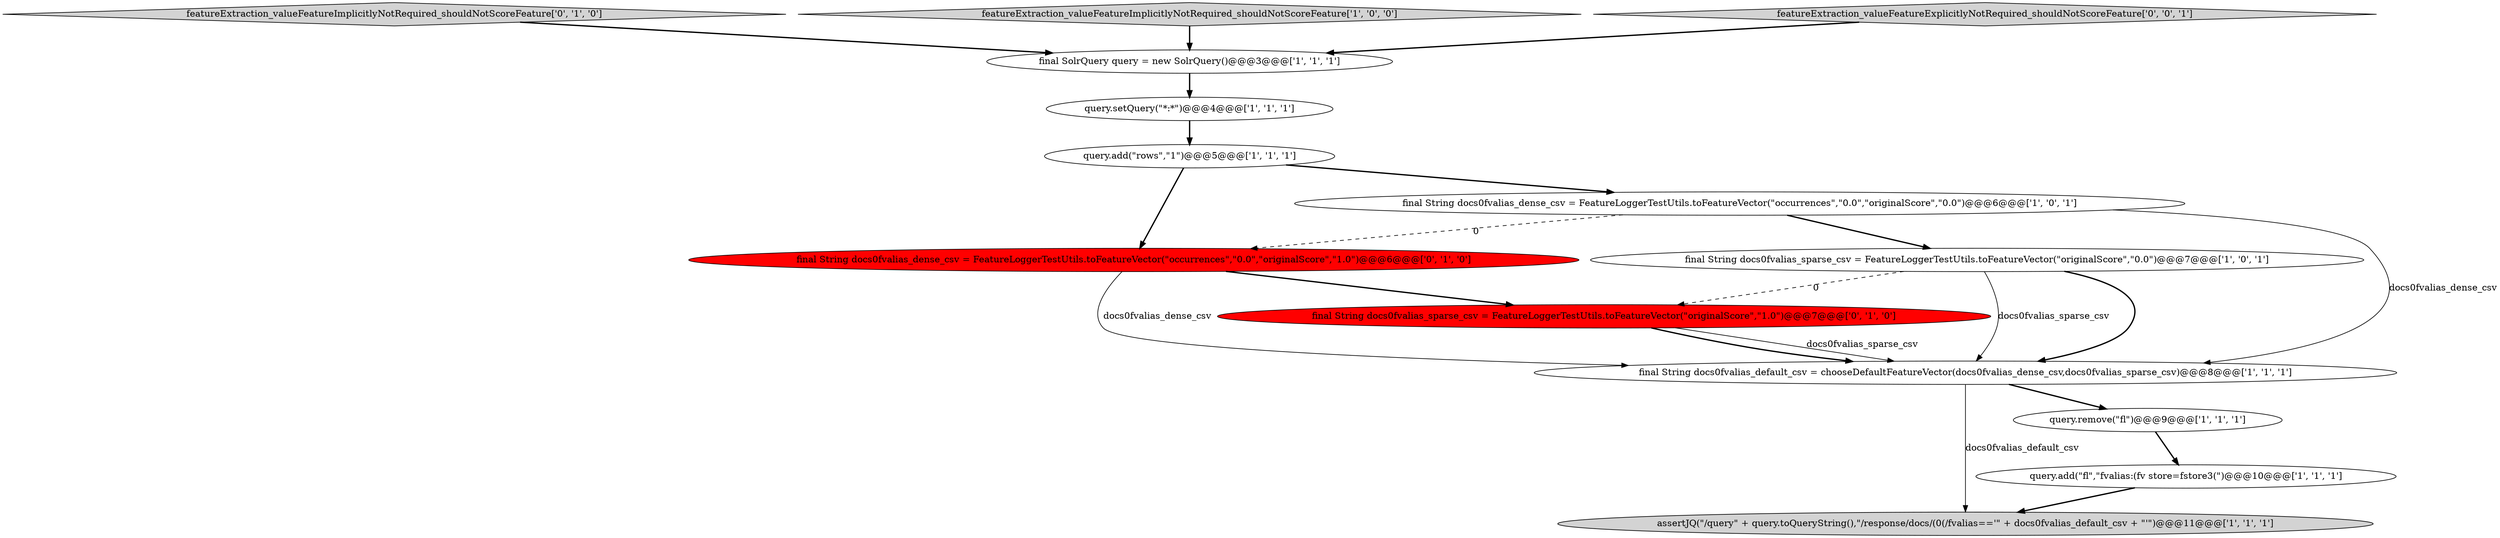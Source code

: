digraph {
7 [style = filled, label = "final SolrQuery query = new SolrQuery()@@@3@@@['1', '1', '1']", fillcolor = white, shape = ellipse image = "AAA0AAABBB1BBB"];
11 [style = filled, label = "final String docs0fvalias_dense_csv = FeatureLoggerTestUtils.toFeatureVector(\"occurrences\",\"0.0\",\"originalScore\",\"1.0\")@@@6@@@['0', '1', '0']", fillcolor = red, shape = ellipse image = "AAA1AAABBB2BBB"];
9 [style = filled, label = "query.setQuery(\"*:*\")@@@4@@@['1', '1', '1']", fillcolor = white, shape = ellipse image = "AAA0AAABBB1BBB"];
2 [style = filled, label = "assertJQ(\"/query\" + query.toQueryString(),\"/response/docs/(0(/fvalias=='\" + docs0fvalias_default_csv + \"'\")@@@11@@@['1', '1', '1']", fillcolor = lightgray, shape = ellipse image = "AAA0AAABBB1BBB"];
10 [style = filled, label = "featureExtraction_valueFeatureImplicitlyNotRequired_shouldNotScoreFeature['0', '1', '0']", fillcolor = lightgray, shape = diamond image = "AAA0AAABBB2BBB"];
6 [style = filled, label = "featureExtraction_valueFeatureImplicitlyNotRequired_shouldNotScoreFeature['1', '0', '0']", fillcolor = lightgray, shape = diamond image = "AAA0AAABBB1BBB"];
8 [style = filled, label = "final String docs0fvalias_dense_csv = FeatureLoggerTestUtils.toFeatureVector(\"occurrences\",\"0.0\",\"originalScore\",\"0.0\")@@@6@@@['1', '0', '1']", fillcolor = white, shape = ellipse image = "AAA0AAABBB1BBB"];
4 [style = filled, label = "final String docs0fvalias_default_csv = chooseDefaultFeatureVector(docs0fvalias_dense_csv,docs0fvalias_sparse_csv)@@@8@@@['1', '1', '1']", fillcolor = white, shape = ellipse image = "AAA0AAABBB1BBB"];
12 [style = filled, label = "final String docs0fvalias_sparse_csv = FeatureLoggerTestUtils.toFeatureVector(\"originalScore\",\"1.0\")@@@7@@@['0', '1', '0']", fillcolor = red, shape = ellipse image = "AAA1AAABBB2BBB"];
0 [style = filled, label = "query.add(\"rows\",\"1\")@@@5@@@['1', '1', '1']", fillcolor = white, shape = ellipse image = "AAA0AAABBB1BBB"];
5 [style = filled, label = "query.add(\"fl\",\"fvalias:(fv store=fstore3(\")@@@10@@@['1', '1', '1']", fillcolor = white, shape = ellipse image = "AAA0AAABBB1BBB"];
13 [style = filled, label = "featureExtraction_valueFeatureExplicitlyNotRequired_shouldNotScoreFeature['0', '0', '1']", fillcolor = lightgray, shape = diamond image = "AAA0AAABBB3BBB"];
1 [style = filled, label = "query.remove(\"fl\")@@@9@@@['1', '1', '1']", fillcolor = white, shape = ellipse image = "AAA0AAABBB1BBB"];
3 [style = filled, label = "final String docs0fvalias_sparse_csv = FeatureLoggerTestUtils.toFeatureVector(\"originalScore\",\"0.0\")@@@7@@@['1', '0', '1']", fillcolor = white, shape = ellipse image = "AAA0AAABBB1BBB"];
1->5 [style = bold, label=""];
9->0 [style = bold, label=""];
8->4 [style = solid, label="docs0fvalias_dense_csv"];
8->3 [style = bold, label=""];
0->11 [style = bold, label=""];
11->12 [style = bold, label=""];
3->4 [style = bold, label=""];
10->7 [style = bold, label=""];
7->9 [style = bold, label=""];
3->4 [style = solid, label="docs0fvalias_sparse_csv"];
5->2 [style = bold, label=""];
12->4 [style = solid, label="docs0fvalias_sparse_csv"];
3->12 [style = dashed, label="0"];
12->4 [style = bold, label=""];
13->7 [style = bold, label=""];
11->4 [style = solid, label="docs0fvalias_dense_csv"];
0->8 [style = bold, label=""];
4->1 [style = bold, label=""];
4->2 [style = solid, label="docs0fvalias_default_csv"];
8->11 [style = dashed, label="0"];
6->7 [style = bold, label=""];
}
